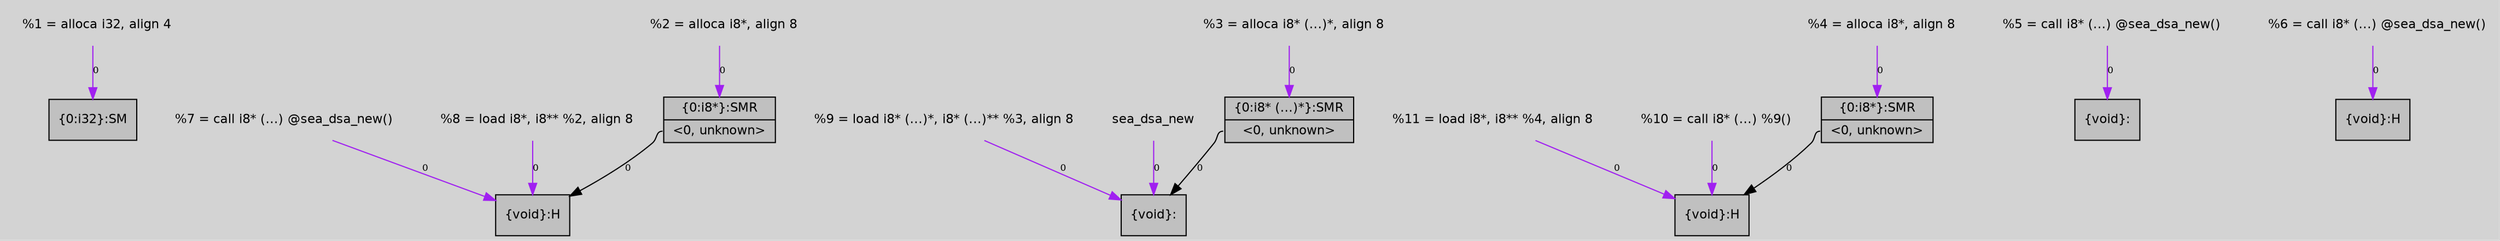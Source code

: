 digraph unnamed {
	graph [center=true, ratio=true, bgcolor=lightgray, fontname=Helvetica];
	node  [fontname=Helvetica, fontsize=11];

	Node0x4319a40 [shape=record,fillcolor=gray, style=filled,label="{\{0:i32\}:SM}"];
	Node0x4316e50 [shape=record,fillcolor=gray, style=filled,label="{\{0:i8*\}:SMR|{<s0>\<0, unknown\>}}"];
	Node0x4317660 [shape=record,fillcolor=gray, style=filled,label="{\{0:i8* (...)*\}:SMR|{<s0>\<0, unknown\>}}"];
	Node0x431b1e0 [shape=record,fillcolor=gray, style=filled,label="{\{0:i8*\}:SMR|{<s0>\<0, unknown\>}}"];
	Node0x432dbc0 [shape=record,fillcolor=gray, style=filled,label="{\{void\}:}"];
	Node0x432dd60 [shape=record,fillcolor=gray, style=filled,label="{\{void\}:H}"];
	Node0x432de60 [shape=record,fillcolor=gray, style=filled,label="{\{void\}:H}"];
	Node0x432e820 [shape=record,fillcolor=gray, style=filled,label="{\{void\}:}"];
	Node0x432e980 [shape=record,fillcolor=gray, style=filled,label="{\{void\}:H}"];
	Node0x4316bc8 [shape=plaintext, label ="  %11 = load i8*, i8** %4, align 8"];
	Node0x4316bc8 -> Node0x432e980[arrowtail=tee,label="0",fontsize=8,color=purple];
	Node0x43163b8 [shape=plaintext, label ="  %6 = call i8* (...) @sea_dsa_new()"];
	Node0x43163b8 -> Node0x432dd60[arrowtail=tee,label="0",fontsize=8,color=purple];
	Node0x4315f88 [shape=plaintext, label ="  %2 = alloca i8*, align 8"];
	Node0x4315f88 -> Node0x4316e50[arrowtail=tee,label="0",fontsize=8,color=purple];
	Node0x4316a28 [shape=plaintext, label ="  %9 = load i8* (...)*, i8* (...)** %3, align 8"];
	Node0x4316a28 -> Node0x432e820[arrowtail=tee,label="0",fontsize=8,color=purple];
	Node0x4316a88 [shape=plaintext, label ="  %10 = call i8* (...) %9()"];
	Node0x4316a88 -> Node0x432e980[arrowtail=tee,label="0",fontsize=8,color=purple];
	Node0x43162f8 [shape=plaintext, label ="  %5 = call i8* (...) @sea_dsa_new()"];
	Node0x43162f8 -> Node0x432dbc0[arrowtail=tee,label="0",fontsize=8,color=purple];
	Node0x43166c8 [shape=plaintext, label ="  %7 = call i8* (...) @sea_dsa_new()"];
	Node0x43166c8 -> Node0x432de60[arrowtail=tee,label="0",fontsize=8,color=purple];
	Node0x43158c8 [shape=plaintext, label ="  %1 = alloca i32, align 4"];
	Node0x43158c8 -> Node0x4319a40[arrowtail=tee,label="0",fontsize=8,color=purple];
	Node0x4316198 [shape=plaintext, label ="sea_dsa_new"];
	Node0x4316198 -> Node0x432e820[arrowtail=tee,label="0",fontsize=8,color=purple];
	Node0x4316018 [shape=plaintext, label ="  %3 = alloca i8* (...)*, align 8"];
	Node0x4316018 -> Node0x4317660[arrowtail=tee,label="0",fontsize=8,color=purple];
	Node0x4316808 [shape=plaintext, label ="  %8 = load i8*, i8** %2, align 8"];
	Node0x4316808 -> Node0x432de60[arrowtail=tee,label="0",fontsize=8,color=purple];
	Node0x4316078 [shape=plaintext, label ="  %4 = alloca i8*, align 8"];
	Node0x4316078 -> Node0x431b1e0[arrowtail=tee,label="0",fontsize=8,color=purple];
	Node0x4316e50:s0 -> Node0x432de60[arrowtail=tee,label="0",fontsize=8];
	Node0x4317660:s0 -> Node0x432e820[arrowtail=tee,label="0",fontsize=8];
	Node0x431b1e0:s0 -> Node0x432e980[arrowtail=tee,label="0",fontsize=8];
}
